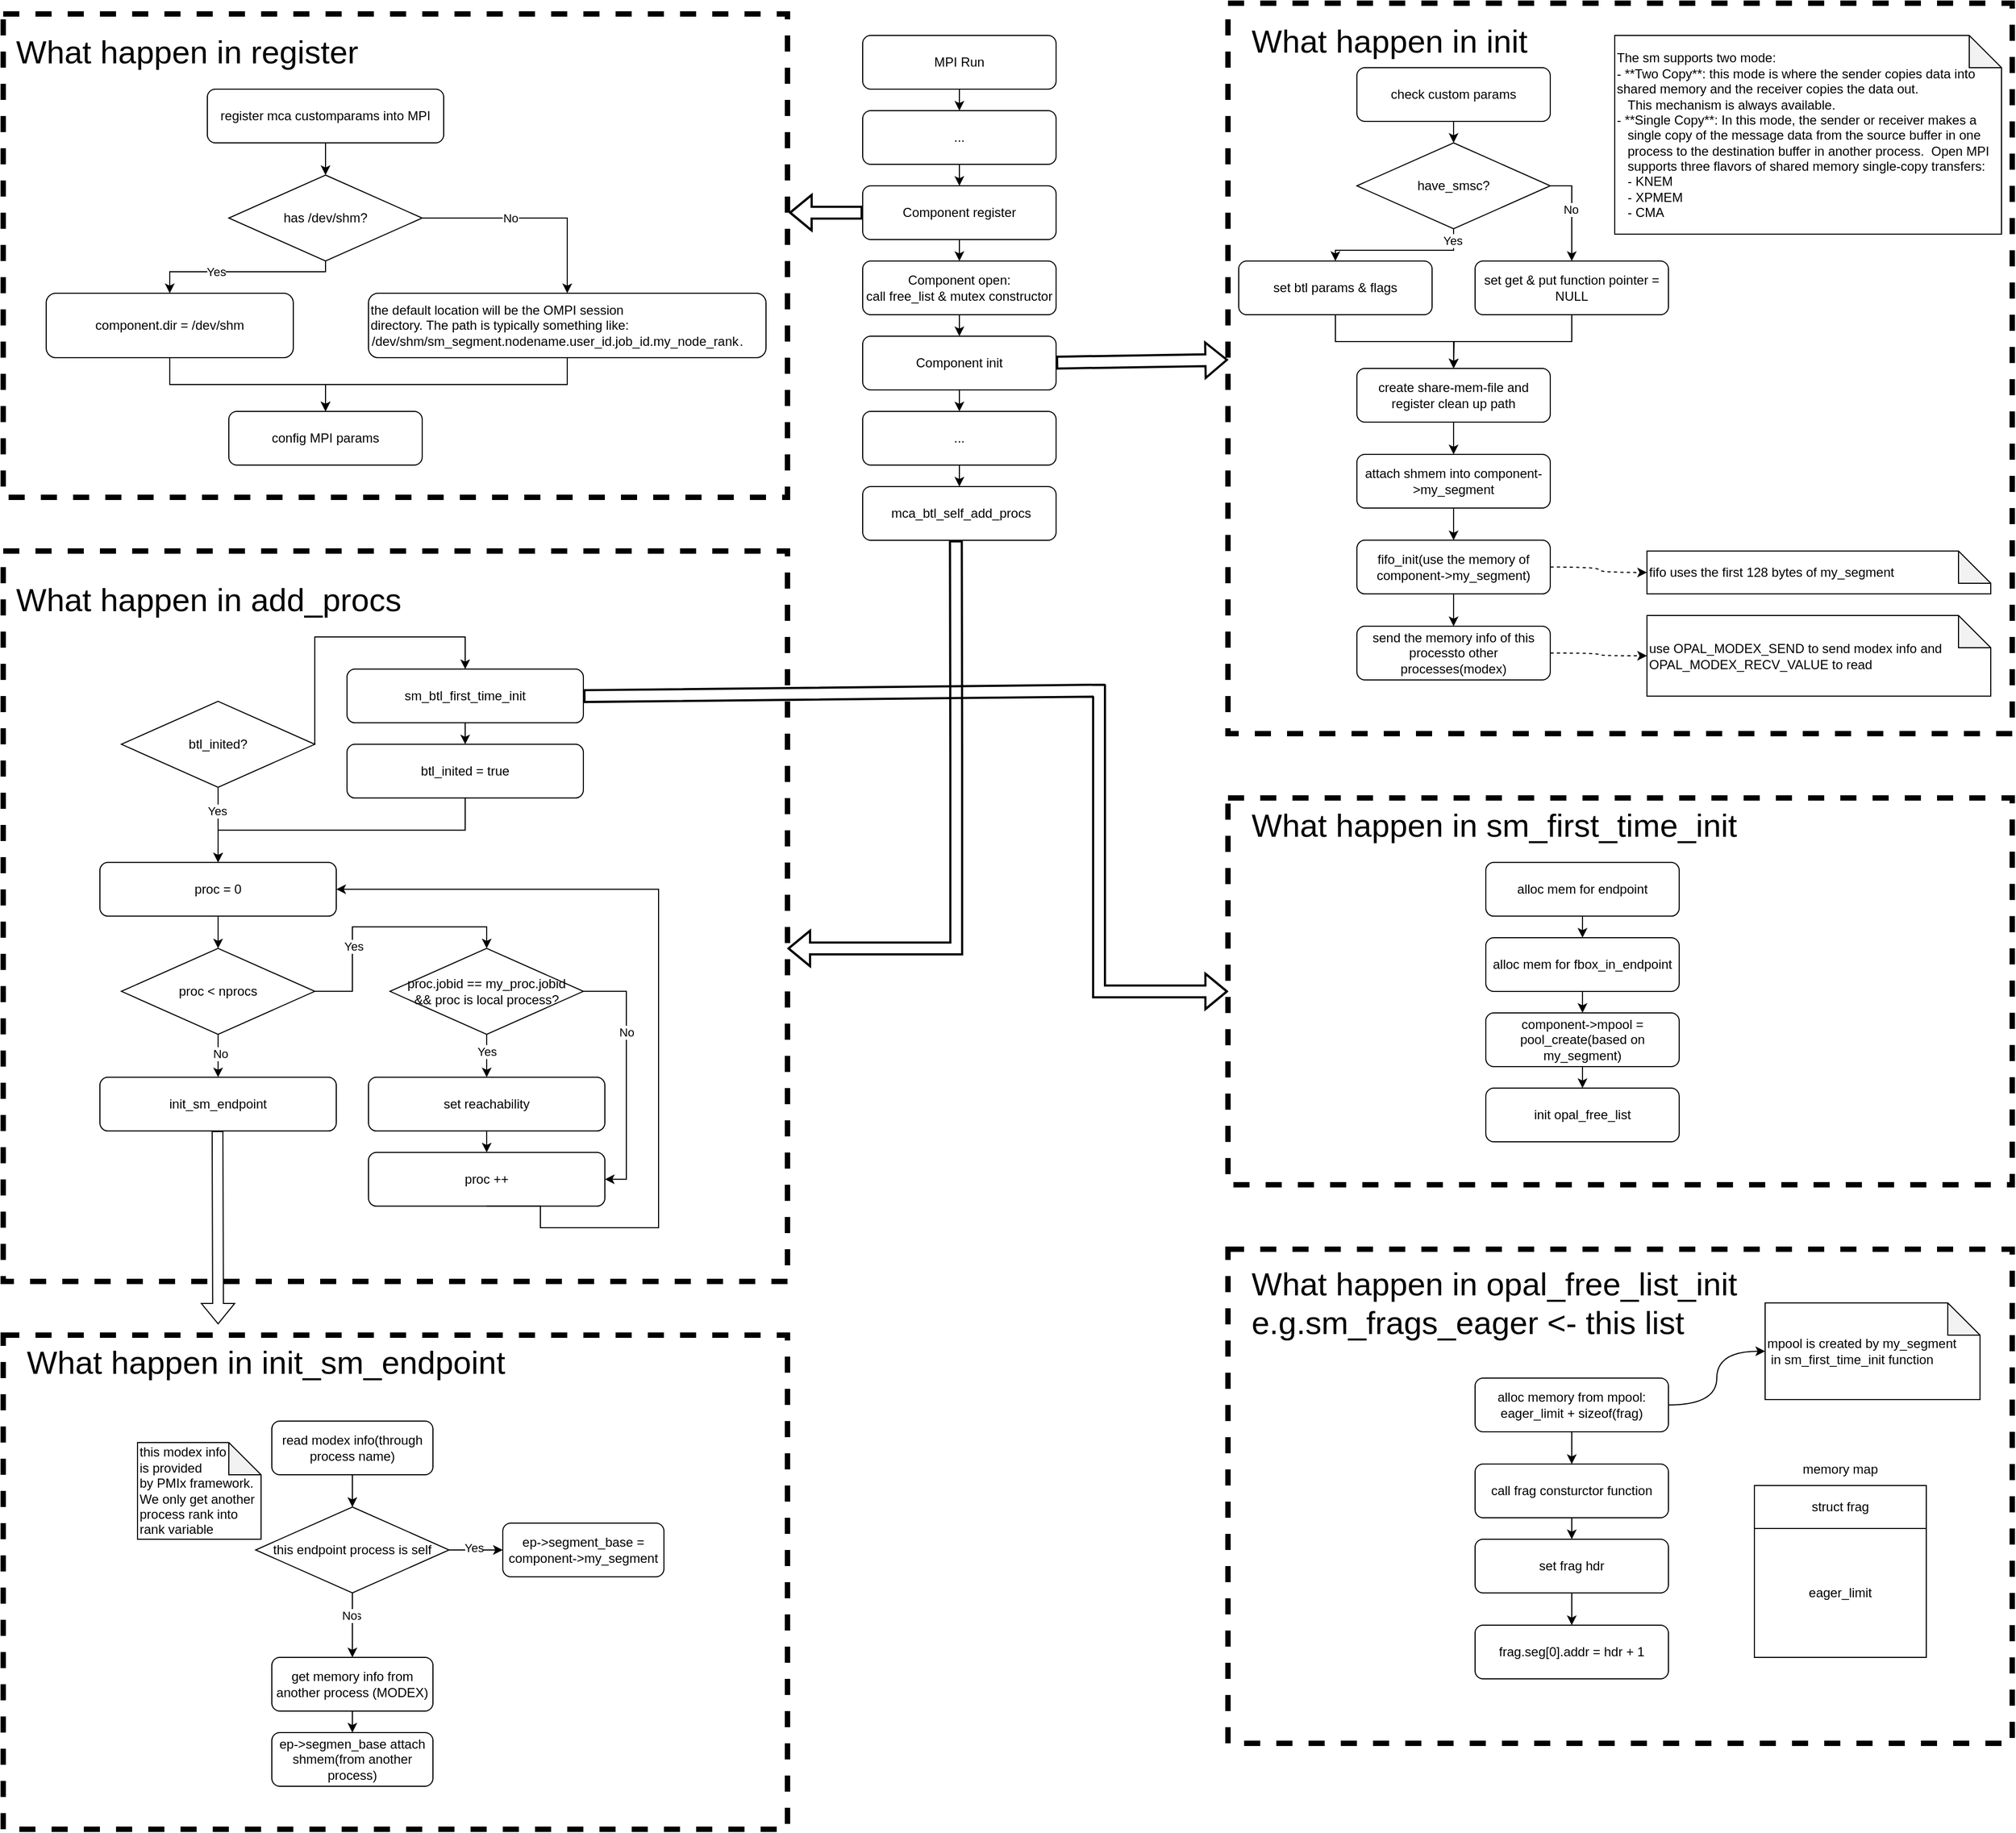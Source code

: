 <mxfile version="28.2.3">
  <diagram name="第 1 页" id="0clAhx5LEloyA3Ilwh2E">
    <mxGraphModel dx="2806" dy="1568" grid="1" gridSize="10" guides="1" tooltips="1" connect="1" arrows="1" fold="1" page="1" pageScale="1" pageWidth="2339" pageHeight="3300" math="0" shadow="0">
      <root>
        <mxCell id="0" />
        <mxCell id="1" parent="0" />
        <mxCell id="W021k8p_-Hx1yk9nC9fz-4" value="" style="rounded=0;whiteSpace=wrap;html=1;fillColor=none;dashed=1;strokeWidth=5;" vertex="1" parent="1">
          <mxGeometry x="1200" y="759.93" width="730" height="360.07" as="geometry" />
        </mxCell>
        <mxCell id="79R4VobELtFQxAv8Cn-7-107" value="" style="rounded=0;whiteSpace=wrap;html=1;fillColor=none;dashed=1;strokeWidth=5;" parent="1" vertex="1">
          <mxGeometry x="1200" y="20" width="730" height="680" as="geometry" />
        </mxCell>
        <mxCell id="79R4VobELtFQxAv8Cn-7-38" value="" style="rounded=0;whiteSpace=wrap;html=1;fillColor=none;dashed=1;strokeWidth=5;" parent="1" vertex="1">
          <mxGeometry x="60" y="530" width="730" height="680" as="geometry" />
        </mxCell>
        <mxCell id="79R4VobELtFQxAv8Cn-7-35" value="" style="rounded=0;whiteSpace=wrap;html=1;fillColor=none;dashed=1;strokeWidth=5;" parent="1" vertex="1">
          <mxGeometry x="60" y="30" width="730" height="450" as="geometry" />
        </mxCell>
        <mxCell id="79R4VobELtFQxAv8Cn-7-2" style="edgeStyle=orthogonalEdgeStyle;rounded=0;orthogonalLoop=1;jettySize=auto;html=1;exitX=0.5;exitY=1;exitDx=0;exitDy=0;entryX=0.5;entryY=0;entryDx=0;entryDy=0;fontFamily=Helvetica;fontSize=12;fontColor=default;" parent="1" source="79R4VobELtFQxAv8Cn-7-3" target="79R4VobELtFQxAv8Cn-7-5" edge="1">
          <mxGeometry relative="1" as="geometry" />
        </mxCell>
        <mxCell id="79R4VobELtFQxAv8Cn-7-3" value="MPI Run" style="rounded=1;whiteSpace=wrap;html=1;fillColor=none;" parent="1" vertex="1">
          <mxGeometry x="860" y="50" width="180" height="50" as="geometry" />
        </mxCell>
        <mxCell id="79R4VobELtFQxAv8Cn-7-4" style="edgeStyle=orthogonalEdgeStyle;rounded=0;orthogonalLoop=1;jettySize=auto;html=1;exitX=0.5;exitY=1;exitDx=0;exitDy=0;entryX=0.5;entryY=0;entryDx=0;entryDy=0;fontFamily=Helvetica;fontSize=12;fontColor=default;" parent="1" source="79R4VobELtFQxAv8Cn-7-5" target="79R4VobELtFQxAv8Cn-7-7" edge="1">
          <mxGeometry relative="1" as="geometry" />
        </mxCell>
        <mxCell id="79R4VobELtFQxAv8Cn-7-5" value="..." style="rounded=1;whiteSpace=wrap;html=1;fillColor=none;" parent="1" vertex="1">
          <mxGeometry x="860" y="120" width="180" height="50" as="geometry" />
        </mxCell>
        <mxCell id="79R4VobELtFQxAv8Cn-7-6" style="edgeStyle=orthogonalEdgeStyle;rounded=0;orthogonalLoop=1;jettySize=auto;html=1;exitX=0.5;exitY=1;exitDx=0;exitDy=0;entryX=0.5;entryY=0;entryDx=0;entryDy=0;fontFamily=Helvetica;fontSize=12;fontColor=default;" parent="1" source="79R4VobELtFQxAv8Cn-7-7" target="79R4VobELtFQxAv8Cn-7-9" edge="1">
          <mxGeometry relative="1" as="geometry" />
        </mxCell>
        <mxCell id="79R4VobELtFQxAv8Cn-7-7" value="Component register" style="rounded=1;whiteSpace=wrap;html=1;fillColor=none;" parent="1" vertex="1">
          <mxGeometry x="860" y="190" width="180" height="50" as="geometry" />
        </mxCell>
        <mxCell id="79R4VobELtFQxAv8Cn-7-8" style="edgeStyle=orthogonalEdgeStyle;rounded=0;orthogonalLoop=1;jettySize=auto;html=1;exitX=0.5;exitY=1;exitDx=0;exitDy=0;entryX=0.5;entryY=0;entryDx=0;entryDy=0;fontFamily=Helvetica;fontSize=12;fontColor=default;" parent="1" source="79R4VobELtFQxAv8Cn-7-9" target="79R4VobELtFQxAv8Cn-7-11" edge="1">
          <mxGeometry relative="1" as="geometry" />
        </mxCell>
        <mxCell id="79R4VobELtFQxAv8Cn-7-9" value="Component open:&lt;div&gt;call free_list &amp;amp; mutex constructor&lt;/div&gt;" style="rounded=1;whiteSpace=wrap;html=1;fillColor=none;" parent="1" vertex="1">
          <mxGeometry x="860" y="260" width="180" height="50" as="geometry" />
        </mxCell>
        <mxCell id="79R4VobELtFQxAv8Cn-7-10" style="edgeStyle=orthogonalEdgeStyle;rounded=0;orthogonalLoop=1;jettySize=auto;html=1;exitX=0.5;exitY=1;exitDx=0;exitDy=0;entryX=0.5;entryY=0;entryDx=0;entryDy=0;fontFamily=Helvetica;fontSize=12;fontColor=default;" parent="1" source="79R4VobELtFQxAv8Cn-7-11" target="79R4VobELtFQxAv8Cn-7-13" edge="1">
          <mxGeometry relative="1" as="geometry" />
        </mxCell>
        <mxCell id="79R4VobELtFQxAv8Cn-7-11" value="Component init" style="rounded=1;whiteSpace=wrap;html=1;fillColor=none;" parent="1" vertex="1">
          <mxGeometry x="860" y="330" width="180" height="50" as="geometry" />
        </mxCell>
        <mxCell id="79R4VobELtFQxAv8Cn-7-12" style="edgeStyle=orthogonalEdgeStyle;rounded=0;orthogonalLoop=1;jettySize=auto;html=1;exitX=0.5;exitY=1;exitDx=0;exitDy=0;entryX=0.5;entryY=0;entryDx=0;entryDy=0;fontFamily=Helvetica;fontSize=12;fontColor=default;" parent="1" source="79R4VobELtFQxAv8Cn-7-13" target="79R4VobELtFQxAv8Cn-7-14" edge="1">
          <mxGeometry relative="1" as="geometry" />
        </mxCell>
        <mxCell id="79R4VobELtFQxAv8Cn-7-13" value="..." style="rounded=1;whiteSpace=wrap;html=1;fillColor=none;" parent="1" vertex="1">
          <mxGeometry x="860" y="400" width="180" height="50" as="geometry" />
        </mxCell>
        <mxCell id="79R4VobELtFQxAv8Cn-7-14" value="&amp;nbsp;mca_btl_self_add_procs" style="rounded=1;whiteSpace=wrap;html=1;fillColor=none;" parent="1" vertex="1">
          <mxGeometry x="860" y="470" width="180" height="50" as="geometry" />
        </mxCell>
        <mxCell id="79R4VobELtFQxAv8Cn-7-21" style="edgeStyle=orthogonalEdgeStyle;rounded=0;orthogonalLoop=1;jettySize=auto;html=1;exitX=0.5;exitY=1;exitDx=0;exitDy=0;entryX=0.5;entryY=0;entryDx=0;entryDy=0;" parent="1" source="79R4VobELtFQxAv8Cn-7-18" target="79R4VobELtFQxAv8Cn-7-20" edge="1">
          <mxGeometry relative="1" as="geometry" />
        </mxCell>
        <mxCell id="79R4VobELtFQxAv8Cn-7-18" value="register mca customparams into MPI" style="rounded=1;whiteSpace=wrap;html=1;fillColor=none;" parent="1" vertex="1">
          <mxGeometry x="250" y="100" width="220" height="50" as="geometry" />
        </mxCell>
        <mxCell id="79R4VobELtFQxAv8Cn-7-27" style="edgeStyle=orthogonalEdgeStyle;rounded=0;orthogonalLoop=1;jettySize=auto;html=1;exitX=0.5;exitY=1;exitDx=0;exitDy=0;" parent="1" source="79R4VobELtFQxAv8Cn-7-20" target="79R4VobELtFQxAv8Cn-7-22" edge="1">
          <mxGeometry relative="1" as="geometry">
            <Array as="points">
              <mxPoint x="360" y="270" />
              <mxPoint x="215" y="270" />
            </Array>
          </mxGeometry>
        </mxCell>
        <mxCell id="79R4VobELtFQxAv8Cn-7-28" value="Yes" style="edgeLabel;html=1;align=center;verticalAlign=middle;resizable=0;points=[];" parent="79R4VobELtFQxAv8Cn-7-27" vertex="1" connectable="0">
          <mxGeometry x="0.288" relative="1" as="geometry">
            <mxPoint as="offset" />
          </mxGeometry>
        </mxCell>
        <mxCell id="79R4VobELtFQxAv8Cn-7-29" style="edgeStyle=orthogonalEdgeStyle;rounded=0;orthogonalLoop=1;jettySize=auto;html=1;exitX=1;exitY=0.5;exitDx=0;exitDy=0;entryX=0.5;entryY=0;entryDx=0;entryDy=0;" parent="1" source="79R4VobELtFQxAv8Cn-7-20" target="79R4VobELtFQxAv8Cn-7-23" edge="1">
          <mxGeometry relative="1" as="geometry" />
        </mxCell>
        <mxCell id="79R4VobELtFQxAv8Cn-7-30" value="No" style="edgeLabel;html=1;align=center;verticalAlign=middle;resizable=0;points=[];" parent="79R4VobELtFQxAv8Cn-7-29" vertex="1" connectable="0">
          <mxGeometry x="-0.202" relative="1" as="geometry">
            <mxPoint as="offset" />
          </mxGeometry>
        </mxCell>
        <mxCell id="79R4VobELtFQxAv8Cn-7-20" value="has /dev/shm?" style="rhombus;whiteSpace=wrap;html=1;" parent="1" vertex="1">
          <mxGeometry x="270" y="180" width="180" height="80" as="geometry" />
        </mxCell>
        <mxCell id="79R4VobELtFQxAv8Cn-7-32" style="edgeStyle=orthogonalEdgeStyle;rounded=0;orthogonalLoop=1;jettySize=auto;html=1;exitX=0.5;exitY=1;exitDx=0;exitDy=0;entryX=0.5;entryY=0;entryDx=0;entryDy=0;" parent="1" source="79R4VobELtFQxAv8Cn-7-22" target="79R4VobELtFQxAv8Cn-7-31" edge="1">
          <mxGeometry relative="1" as="geometry" />
        </mxCell>
        <mxCell id="79R4VobELtFQxAv8Cn-7-22" value="component.dir = /dev/shm" style="rounded=1;whiteSpace=wrap;html=1;fillColor=none;" parent="1" vertex="1">
          <mxGeometry x="100" y="290" width="230" height="60" as="geometry" />
        </mxCell>
        <mxCell id="79R4VobELtFQxAv8Cn-7-33" style="edgeStyle=orthogonalEdgeStyle;rounded=0;orthogonalLoop=1;jettySize=auto;html=1;exitX=0.5;exitY=1;exitDx=0;exitDy=0;entryX=0.5;entryY=0;entryDx=0;entryDy=0;" parent="1" source="79R4VobELtFQxAv8Cn-7-23" target="79R4VobELtFQxAv8Cn-7-31" edge="1">
          <mxGeometry relative="1" as="geometry" />
        </mxCell>
        <mxCell id="79R4VobELtFQxAv8Cn-7-23" value="&lt;div&gt;&lt;span style=&quot;background-color: transparent; color: light-dark(rgb(0, 0, 0), rgb(255, 255, 255));&quot;&gt;the default location will be the OMPI session&lt;/span&gt;&lt;/div&gt;&lt;div style=&quot;&quot;&gt;directory. The path is typically something like:&lt;/div&gt;&lt;div&gt;``/dev/shm/sm_segment.nodename.user_id.job_id.my_node_rank``.&lt;/div&gt;" style="rounded=1;whiteSpace=wrap;html=1;fillColor=none;container=1;align=left;" parent="1" vertex="1">
          <mxGeometry x="400" y="290" width="370" height="60" as="geometry" />
        </mxCell>
        <mxCell id="79R4VobELtFQxAv8Cn-7-31" value="config MPI params" style="rounded=1;whiteSpace=wrap;html=1;fillColor=none;" parent="1" vertex="1">
          <mxGeometry x="270" y="400" width="180" height="50" as="geometry" />
        </mxCell>
        <mxCell id="79R4VobELtFQxAv8Cn-7-37" value="What happen in register" style="text;html=1;align=left;verticalAlign=middle;whiteSpace=wrap;rounded=0;fontSize=30;" parent="1" vertex="1">
          <mxGeometry x="70" y="50" width="390" height="30" as="geometry" />
        </mxCell>
        <mxCell id="79R4VobELtFQxAv8Cn-7-39" style="edgeStyle=orthogonalEdgeStyle;rounded=0;orthogonalLoop=1;jettySize=auto;html=1;exitX=0.5;exitY=1;exitDx=0;exitDy=0;entryX=0.5;entryY=0;entryDx=0;entryDy=0;" parent="1" source="79R4VobELtFQxAv8Cn-7-40" target="79R4VobELtFQxAv8Cn-7-45" edge="1">
          <mxGeometry relative="1" as="geometry" />
        </mxCell>
        <mxCell id="79R4VobELtFQxAv8Cn-7-40" value="proc = 0" style="rounded=1;whiteSpace=wrap;html=1;fillColor=none;" parent="1" vertex="1">
          <mxGeometry x="150" y="819.93" width="220" height="50" as="geometry" />
        </mxCell>
        <mxCell id="79R4VobELtFQxAv8Cn-7-55" style="edgeStyle=orthogonalEdgeStyle;rounded=0;orthogonalLoop=1;jettySize=auto;html=1;exitX=1;exitY=0.5;exitDx=0;exitDy=0;entryX=0.5;entryY=0;entryDx=0;entryDy=0;" parent="1" source="79R4VobELtFQxAv8Cn-7-45" target="79R4VobELtFQxAv8Cn-7-54" edge="1">
          <mxGeometry relative="1" as="geometry" />
        </mxCell>
        <mxCell id="79R4VobELtFQxAv8Cn-7-56" value="Yes" style="edgeLabel;html=1;align=center;verticalAlign=middle;resizable=0;points=[];" parent="79R4VobELtFQxAv8Cn-7-55" vertex="1" connectable="0">
          <mxGeometry x="-0.354" y="-1" relative="1" as="geometry">
            <mxPoint as="offset" />
          </mxGeometry>
        </mxCell>
        <mxCell id="79R4VobELtFQxAv8Cn-7-59" style="edgeStyle=orthogonalEdgeStyle;rounded=0;orthogonalLoop=1;jettySize=auto;html=1;exitX=0.5;exitY=1;exitDx=0;exitDy=0;entryX=0.5;entryY=0;entryDx=0;entryDy=0;" parent="1" source="79R4VobELtFQxAv8Cn-7-45" target="79R4VobELtFQxAv8Cn-7-58" edge="1">
          <mxGeometry relative="1" as="geometry" />
        </mxCell>
        <mxCell id="79R4VobELtFQxAv8Cn-7-73" value="No" style="edgeLabel;html=1;align=center;verticalAlign=middle;resizable=0;points=[];" parent="79R4VobELtFQxAv8Cn-7-59" vertex="1" connectable="0">
          <mxGeometry x="-0.128" y="2" relative="1" as="geometry">
            <mxPoint as="offset" />
          </mxGeometry>
        </mxCell>
        <mxCell id="79R4VobELtFQxAv8Cn-7-45" value="proc &amp;lt; nprocs" style="rhombus;whiteSpace=wrap;html=1;fillColor=none;" parent="1" vertex="1">
          <mxGeometry x="170" y="899.93" width="180" height="80" as="geometry" />
        </mxCell>
        <mxCell id="79R4VobELtFQxAv8Cn-7-51" value="What happen in add_procs" style="text;html=1;align=left;verticalAlign=middle;whiteSpace=wrap;rounded=0;fontSize=30;" parent="1" vertex="1">
          <mxGeometry x="70" y="560" width="390" height="30" as="geometry" />
        </mxCell>
        <mxCell id="79R4VobELtFQxAv8Cn-7-62" style="edgeStyle=orthogonalEdgeStyle;rounded=0;orthogonalLoop=1;jettySize=auto;html=1;exitX=0.5;exitY=1;exitDx=0;exitDy=0;entryX=0.5;entryY=0;entryDx=0;entryDy=0;" parent="1" source="79R4VobELtFQxAv8Cn-7-54" target="79R4VobELtFQxAv8Cn-7-61" edge="1">
          <mxGeometry relative="1" as="geometry" />
        </mxCell>
        <mxCell id="79R4VobELtFQxAv8Cn-7-66" value="Yes" style="edgeLabel;html=1;align=center;verticalAlign=middle;resizable=0;points=[];" parent="79R4VobELtFQxAv8Cn-7-62" vertex="1" connectable="0">
          <mxGeometry x="-0.189" relative="1" as="geometry">
            <mxPoint as="offset" />
          </mxGeometry>
        </mxCell>
        <mxCell id="79R4VobELtFQxAv8Cn-7-64" style="edgeStyle=orthogonalEdgeStyle;rounded=0;orthogonalLoop=1;jettySize=auto;html=1;exitX=1;exitY=0.5;exitDx=0;exitDy=0;entryX=1;entryY=0.5;entryDx=0;entryDy=0;" parent="1" source="79R4VobELtFQxAv8Cn-7-54" target="79R4VobELtFQxAv8Cn-7-63" edge="1">
          <mxGeometry relative="1" as="geometry" />
        </mxCell>
        <mxCell id="79R4VobELtFQxAv8Cn-7-67" value="No" style="edgeLabel;html=1;align=center;verticalAlign=middle;resizable=0;points=[];" parent="79R4VobELtFQxAv8Cn-7-64" vertex="1" connectable="0">
          <mxGeometry x="-0.342" relative="1" as="geometry">
            <mxPoint as="offset" />
          </mxGeometry>
        </mxCell>
        <mxCell id="79R4VobELtFQxAv8Cn-7-54" value="proc.jobid == my_proc.jobid&lt;div&gt;&amp;amp;&amp;amp; proc is local process?&lt;/div&gt;" style="rhombus;whiteSpace=wrap;html=1;fillColor=none;" parent="1" vertex="1">
          <mxGeometry x="420" y="899.93" width="180" height="80" as="geometry" />
        </mxCell>
        <mxCell id="79R4VobELtFQxAv8Cn-7-58" value="init_sm_endpoint" style="rounded=1;whiteSpace=wrap;html=1;fillColor=none;" parent="1" vertex="1">
          <mxGeometry x="150" y="1019.93" width="220" height="50" as="geometry" />
        </mxCell>
        <mxCell id="79R4VobELtFQxAv8Cn-7-68" style="edgeStyle=orthogonalEdgeStyle;rounded=0;orthogonalLoop=1;jettySize=auto;html=1;exitX=0.5;exitY=1;exitDx=0;exitDy=0;entryX=0.5;entryY=0;entryDx=0;entryDy=0;" parent="1" source="79R4VobELtFQxAv8Cn-7-61" target="79R4VobELtFQxAv8Cn-7-63" edge="1">
          <mxGeometry relative="1" as="geometry" />
        </mxCell>
        <mxCell id="79R4VobELtFQxAv8Cn-7-61" value="set reachability" style="rounded=1;whiteSpace=wrap;html=1;fillColor=none;" parent="1" vertex="1">
          <mxGeometry x="400" y="1019.93" width="220" height="50" as="geometry" />
        </mxCell>
        <mxCell id="79R4VobELtFQxAv8Cn-7-65" style="edgeStyle=orthogonalEdgeStyle;rounded=0;orthogonalLoop=1;jettySize=auto;html=1;exitX=0.5;exitY=1;exitDx=0;exitDy=0;entryX=1;entryY=0.5;entryDx=0;entryDy=0;" parent="1" source="79R4VobELtFQxAv8Cn-7-63" target="79R4VobELtFQxAv8Cn-7-40" edge="1">
          <mxGeometry relative="1" as="geometry">
            <Array as="points">
              <mxPoint x="560" y="1139.93" />
              <mxPoint x="560" y="1159.93" />
              <mxPoint x="670" y="1159.93" />
              <mxPoint x="670" y="844.93" />
            </Array>
          </mxGeometry>
        </mxCell>
        <mxCell id="79R4VobELtFQxAv8Cn-7-63" value="proc ++" style="rounded=1;whiteSpace=wrap;html=1;fillColor=none;" parent="1" vertex="1">
          <mxGeometry x="400" y="1089.93" width="220" height="50" as="geometry" />
        </mxCell>
        <mxCell id="79R4VobELtFQxAv8Cn-7-71" value="" style="rounded=0;whiteSpace=wrap;html=1;fillColor=none;dashed=1;strokeWidth=5;" parent="1" vertex="1">
          <mxGeometry x="60" y="1260" width="730" height="460" as="geometry" />
        </mxCell>
        <mxCell id="79R4VobELtFQxAv8Cn-7-72" value="What happen in init_sm_endpoint" style="text;html=1;align=left;verticalAlign=middle;whiteSpace=wrap;rounded=0;fontSize=30;" parent="1" vertex="1">
          <mxGeometry x="80" y="1270" width="460" height="30" as="geometry" />
        </mxCell>
        <mxCell id="79R4VobELtFQxAv8Cn-7-75" style="edgeStyle=orthogonalEdgeStyle;rounded=0;orthogonalLoop=1;jettySize=auto;html=1;exitX=0.5;exitY=1;exitDx=0;exitDy=0;entryX=0.5;entryY=0;entryDx=0;entryDy=0;" parent="1" source="79R4VobELtFQxAv8Cn-7-74" target="79R4VobELtFQxAv8Cn-7-40" edge="1">
          <mxGeometry relative="1" as="geometry" />
        </mxCell>
        <mxCell id="79R4VobELtFQxAv8Cn-7-76" value="Yes" style="edgeLabel;html=1;align=center;verticalAlign=middle;resizable=0;points=[];" parent="79R4VobELtFQxAv8Cn-7-75" vertex="1" connectable="0">
          <mxGeometry x="-0.377" y="-1" relative="1" as="geometry">
            <mxPoint as="offset" />
          </mxGeometry>
        </mxCell>
        <mxCell id="79R4VobELtFQxAv8Cn-7-78" style="edgeStyle=orthogonalEdgeStyle;rounded=0;orthogonalLoop=1;jettySize=auto;html=1;exitX=1;exitY=0.5;exitDx=0;exitDy=0;entryX=0.5;entryY=0;entryDx=0;entryDy=0;" parent="1" source="79R4VobELtFQxAv8Cn-7-74" target="79R4VobELtFQxAv8Cn-7-77" edge="1">
          <mxGeometry relative="1" as="geometry">
            <Array as="points">
              <mxPoint x="350" y="609.93" />
              <mxPoint x="490" y="609.93" />
            </Array>
          </mxGeometry>
        </mxCell>
        <mxCell id="79R4VobELtFQxAv8Cn-7-74" value="btl_inited?" style="rhombus;whiteSpace=wrap;html=1;fillColor=none;" parent="1" vertex="1">
          <mxGeometry x="170" y="669.93" width="180" height="80" as="geometry" />
        </mxCell>
        <mxCell id="79R4VobELtFQxAv8Cn-7-80" style="edgeStyle=orthogonalEdgeStyle;rounded=0;orthogonalLoop=1;jettySize=auto;html=1;exitX=0.5;exitY=1;exitDx=0;exitDy=0;entryX=0.5;entryY=0;entryDx=0;entryDy=0;" parent="1" source="79R4VobELtFQxAv8Cn-7-77" target="79R4VobELtFQxAv8Cn-7-79" edge="1">
          <mxGeometry relative="1" as="geometry" />
        </mxCell>
        <mxCell id="79R4VobELtFQxAv8Cn-7-77" value="sm_btl_first_time_init" style="rounded=1;whiteSpace=wrap;html=1;fillColor=none;" parent="1" vertex="1">
          <mxGeometry x="380" y="639.93" width="220" height="50" as="geometry" />
        </mxCell>
        <mxCell id="79R4VobELtFQxAv8Cn-7-81" style="edgeStyle=orthogonalEdgeStyle;rounded=0;orthogonalLoop=1;jettySize=auto;html=1;exitX=0.5;exitY=1;exitDx=0;exitDy=0;entryX=0.5;entryY=0;entryDx=0;entryDy=0;" parent="1" source="79R4VobELtFQxAv8Cn-7-79" target="79R4VobELtFQxAv8Cn-7-40" edge="1">
          <mxGeometry relative="1" as="geometry" />
        </mxCell>
        <mxCell id="79R4VobELtFQxAv8Cn-7-79" value="btl_inited = true" style="rounded=1;whiteSpace=wrap;html=1;fillColor=none;" parent="1" vertex="1">
          <mxGeometry x="380" y="709.93" width="220" height="50" as="geometry" />
        </mxCell>
        <mxCell id="79R4VobELtFQxAv8Cn-7-88" style="edgeStyle=orthogonalEdgeStyle;rounded=0;orthogonalLoop=1;jettySize=auto;html=1;exitX=0.5;exitY=1;exitDx=0;exitDy=0;entryX=0.5;entryY=0;entryDx=0;entryDy=0;" parent="1" source="79R4VobELtFQxAv8Cn-7-85" target="79R4VobELtFQxAv8Cn-7-87" edge="1">
          <mxGeometry relative="1" as="geometry" />
        </mxCell>
        <mxCell id="79R4VobELtFQxAv8Cn-7-85" value="check custom params" style="rounded=1;whiteSpace=wrap;html=1;fillColor=none;" parent="1" vertex="1">
          <mxGeometry x="1320" y="80" width="180" height="50" as="geometry" />
        </mxCell>
        <mxCell id="79R4VobELtFQxAv8Cn-7-93" style="edgeStyle=orthogonalEdgeStyle;rounded=0;orthogonalLoop=1;jettySize=auto;html=1;exitX=0.5;exitY=1;exitDx=0;exitDy=0;entryX=0.5;entryY=0;entryDx=0;entryDy=0;" parent="1" source="79R4VobELtFQxAv8Cn-7-87" target="79R4VobELtFQxAv8Cn-7-91" edge="1">
          <mxGeometry relative="1" as="geometry" />
        </mxCell>
        <mxCell id="79R4VobELtFQxAv8Cn-7-97" value="Yes" style="edgeLabel;html=1;align=center;verticalAlign=middle;resizable=0;points=[];" parent="79R4VobELtFQxAv8Cn-7-93" vertex="1" connectable="0">
          <mxGeometry x="-0.852" y="-1" relative="1" as="geometry">
            <mxPoint as="offset" />
          </mxGeometry>
        </mxCell>
        <mxCell id="79R4VobELtFQxAv8Cn-7-95" style="edgeStyle=orthogonalEdgeStyle;rounded=0;orthogonalLoop=1;jettySize=auto;html=1;exitX=1;exitY=0.5;exitDx=0;exitDy=0;entryX=0.5;entryY=0;entryDx=0;entryDy=0;" parent="1" source="79R4VobELtFQxAv8Cn-7-87" target="79R4VobELtFQxAv8Cn-7-92" edge="1">
          <mxGeometry relative="1" as="geometry" />
        </mxCell>
        <mxCell id="79R4VobELtFQxAv8Cn-7-96" value="No" style="edgeLabel;html=1;align=center;verticalAlign=middle;resizable=0;points=[];" parent="79R4VobELtFQxAv8Cn-7-95" vertex="1" connectable="0">
          <mxGeometry x="-0.08" y="-1" relative="1" as="geometry">
            <mxPoint as="offset" />
          </mxGeometry>
        </mxCell>
        <mxCell id="79R4VobELtFQxAv8Cn-7-87" value="have_smsc?" style="rhombus;whiteSpace=wrap;html=1;fillColor=none;" parent="1" vertex="1">
          <mxGeometry x="1320" y="150" width="180" height="80" as="geometry" />
        </mxCell>
        <mxCell id="79R4VobELtFQxAv8Cn-7-89" value="The sm supports two mode:&lt;div&gt;- **Two Copy**:&amp;nbsp;&lt;span style=&quot;background-color: transparent;&quot;&gt;this mode is&amp;nbsp;&lt;/span&gt;&lt;span style=&quot;background-color: transparent; color: light-dark(rgb(0, 0, 0), rgb(255, 255, 255));&quot;&gt;where the sender copies data into shared memory and the receiver&amp;nbsp;&lt;/span&gt;&lt;span style=&quot;background-color: transparent; color: light-dark(rgb(0, 0, 0), rgb(255, 255, 255));&quot;&gt;copies the data out.&lt;/span&gt;&lt;/div&gt;&lt;div&gt;&lt;span style=&quot;background-color: transparent; color: light-dark(rgb(0, 0, 0), rgb(255, 255, 255));&quot;&gt;&amp;nbsp; &amp;nbsp;This mechanism is always available.&lt;/span&gt;&lt;/div&gt;&lt;div&gt;&lt;span style=&quot;background-color: transparent; color: light-dark(rgb(0, 0, 0), rgb(255, 255, 255));&quot;&gt;- **Single Copy**:&amp;nbsp;&lt;/span&gt;&lt;span style=&quot;background-color: transparent;&quot;&gt;In this mode, the sender or receiver makes a&lt;/span&gt;&lt;/div&gt;&lt;div&gt;&amp;nbsp; &amp;nbsp;single copy of the message data from the source buffer in one&lt;/div&gt;&lt;div&gt;&amp;nbsp; &amp;nbsp;process to the destination buffer in another process.&amp;nbsp; Open MPI&lt;/div&gt;&lt;div&gt;&amp;nbsp; &amp;nbsp;supports three flavors of shared memory single-copy transfers:&lt;/div&gt;&lt;div&gt;&amp;nbsp; &amp;nbsp;- KNEM&lt;/div&gt;&lt;div&gt;&amp;nbsp; &amp;nbsp;- XPMEM&lt;/div&gt;&lt;div&gt;&amp;nbsp; &amp;nbsp;- CMA&lt;/div&gt;" style="shape=note;whiteSpace=wrap;html=1;backgroundOutline=1;darkOpacity=0.05;fillColor=none;align=left;" parent="1" vertex="1">
          <mxGeometry x="1560" y="50" width="360" height="185" as="geometry" />
        </mxCell>
        <mxCell id="79R4VobELtFQxAv8Cn-7-90" style="edgeStyle=orthogonalEdgeStyle;rounded=0;orthogonalLoop=1;jettySize=auto;html=1;exitX=0.5;exitY=1;exitDx=0;exitDy=0;exitPerimeter=0;" parent="1" source="79R4VobELtFQxAv8Cn-7-89" target="79R4VobELtFQxAv8Cn-7-89" edge="1">
          <mxGeometry relative="1" as="geometry" />
        </mxCell>
        <mxCell id="79R4VobELtFQxAv8Cn-7-99" style="edgeStyle=orthogonalEdgeStyle;rounded=0;orthogonalLoop=1;jettySize=auto;html=1;exitX=0.5;exitY=1;exitDx=0;exitDy=0;entryX=0.5;entryY=0;entryDx=0;entryDy=0;" parent="1" source="79R4VobELtFQxAv8Cn-7-91" target="79R4VobELtFQxAv8Cn-7-98" edge="1">
          <mxGeometry relative="1" as="geometry" />
        </mxCell>
        <mxCell id="79R4VobELtFQxAv8Cn-7-91" value="set btl params &amp;amp; flags" style="rounded=1;whiteSpace=wrap;html=1;fillColor=none;" parent="1" vertex="1">
          <mxGeometry x="1210" y="260" width="180" height="50" as="geometry" />
        </mxCell>
        <mxCell id="79R4VobELtFQxAv8Cn-7-100" style="edgeStyle=orthogonalEdgeStyle;rounded=0;orthogonalLoop=1;jettySize=auto;html=1;exitX=0.5;exitY=1;exitDx=0;exitDy=0;" parent="1" source="79R4VobELtFQxAv8Cn-7-92" edge="1">
          <mxGeometry relative="1" as="geometry">
            <mxPoint x="1410" y="360" as="targetPoint" />
          </mxGeometry>
        </mxCell>
        <mxCell id="79R4VobELtFQxAv8Cn-7-92" value="set get &amp;amp; put function pointer = NULL" style="rounded=1;whiteSpace=wrap;html=1;fillColor=none;" parent="1" vertex="1">
          <mxGeometry x="1430" y="260" width="180" height="50" as="geometry" />
        </mxCell>
        <mxCell id="79R4VobELtFQxAv8Cn-7-102" style="edgeStyle=orthogonalEdgeStyle;rounded=0;orthogonalLoop=1;jettySize=auto;html=1;exitX=0.5;exitY=1;exitDx=0;exitDy=0;entryX=0.5;entryY=0;entryDx=0;entryDy=0;" parent="1" source="79R4VobELtFQxAv8Cn-7-98" target="79R4VobELtFQxAv8Cn-7-101" edge="1">
          <mxGeometry relative="1" as="geometry" />
        </mxCell>
        <mxCell id="79R4VobELtFQxAv8Cn-7-98" value="create share-mem-file and register clean up path" style="rounded=1;whiteSpace=wrap;html=1;fillColor=none;" parent="1" vertex="1">
          <mxGeometry x="1320" y="360" width="180" height="50" as="geometry" />
        </mxCell>
        <mxCell id="79R4VobELtFQxAv8Cn-7-104" style="edgeStyle=orthogonalEdgeStyle;rounded=0;orthogonalLoop=1;jettySize=auto;html=1;exitX=0.5;exitY=1;exitDx=0;exitDy=0;entryX=0.5;entryY=0;entryDx=0;entryDy=0;" parent="1" source="79R4VobELtFQxAv8Cn-7-101" target="79R4VobELtFQxAv8Cn-7-103" edge="1">
          <mxGeometry relative="1" as="geometry" />
        </mxCell>
        <mxCell id="79R4VobELtFQxAv8Cn-7-101" value="attach shmem into component-&amp;gt;my_segment" style="rounded=1;whiteSpace=wrap;html=1;fillColor=none;" parent="1" vertex="1">
          <mxGeometry x="1320" y="440" width="180" height="50" as="geometry" />
        </mxCell>
        <mxCell id="79R4VobELtFQxAv8Cn-7-106" style="edgeStyle=orthogonalEdgeStyle;rounded=0;orthogonalLoop=1;jettySize=auto;html=1;exitX=0.5;exitY=1;exitDx=0;exitDy=0;entryX=0.5;entryY=0;entryDx=0;entryDy=0;" parent="1" source="79R4VobELtFQxAv8Cn-7-103" target="79R4VobELtFQxAv8Cn-7-105" edge="1">
          <mxGeometry relative="1" as="geometry" />
        </mxCell>
        <mxCell id="79R4VobELtFQxAv8Cn-7-122" value="" style="edgeStyle=orthogonalEdgeStyle;rounded=0;orthogonalLoop=1;jettySize=auto;html=1;dashed=1;curved=1;" parent="1" source="79R4VobELtFQxAv8Cn-7-103" target="79R4VobELtFQxAv8Cn-7-121" edge="1">
          <mxGeometry relative="1" as="geometry" />
        </mxCell>
        <mxCell id="79R4VobELtFQxAv8Cn-7-103" value="fifo_init(use the memory of component-&amp;gt;my_segment)" style="rounded=1;whiteSpace=wrap;html=1;fillColor=none;" parent="1" vertex="1">
          <mxGeometry x="1320" y="519.93" width="180" height="50" as="geometry" />
        </mxCell>
        <mxCell id="79R4VobELtFQxAv8Cn-7-120" value="" style="edgeStyle=orthogonalEdgeStyle;rounded=0;orthogonalLoop=1;jettySize=auto;html=1;dashed=1;curved=1;" parent="1" source="79R4VobELtFQxAv8Cn-7-105" target="79R4VobELtFQxAv8Cn-7-117" edge="1">
          <mxGeometry relative="1" as="geometry" />
        </mxCell>
        <mxCell id="79R4VobELtFQxAv8Cn-7-105" value="send the memory info of this processto other processes(modex)" style="rounded=1;whiteSpace=wrap;html=1;fillColor=none;" parent="1" vertex="1">
          <mxGeometry x="1320" y="600" width="180" height="50" as="geometry" />
        </mxCell>
        <mxCell id="79R4VobELtFQxAv8Cn-7-108" value="What happen in init" style="text;html=1;align=left;verticalAlign=middle;whiteSpace=wrap;rounded=0;fontSize=30;" parent="1" vertex="1">
          <mxGeometry x="1220" y="40" width="280" height="30" as="geometry" />
        </mxCell>
        <mxCell id="79R4VobELtFQxAv8Cn-7-113" value="" style="shape=flexArrow;endArrow=classic;html=1;rounded=0;strokeWidth=2;" parent="1" edge="1">
          <mxGeometry width="50" height="50" relative="1" as="geometry">
            <mxPoint x="1040" y="354.6" as="sourcePoint" />
            <mxPoint x="1200" y="352" as="targetPoint" />
          </mxGeometry>
        </mxCell>
        <mxCell id="79R4VobELtFQxAv8Cn-7-114" value="" style="shape=flexArrow;endArrow=classic;html=1;rounded=0;exitX=0;exitY=0.5;exitDx=0;exitDy=0;entryX=1.002;entryY=0.411;entryDx=0;entryDy=0;entryPerimeter=0;strokeWidth=2;" parent="1" source="79R4VobELtFQxAv8Cn-7-7" target="79R4VobELtFQxAv8Cn-7-35" edge="1">
          <mxGeometry width="50" height="50" relative="1" as="geometry">
            <mxPoint x="850" y="214.6" as="sourcePoint" />
            <mxPoint x="800" y="220" as="targetPoint" />
            <Array as="points">
              <mxPoint x="830" y="215" />
            </Array>
          </mxGeometry>
        </mxCell>
        <mxCell id="79R4VobELtFQxAv8Cn-7-115" value="" style="shape=flexArrow;endArrow=classic;html=1;rounded=0;strokeWidth=2;" parent="1" edge="1">
          <mxGeometry width="50" height="50" relative="1" as="geometry">
            <mxPoint x="946.74" y="520" as="sourcePoint" />
            <mxPoint x="790" y="900" as="targetPoint" />
            <Array as="points">
              <mxPoint x="947.08" y="720" />
              <mxPoint x="947.08" y="900" />
            </Array>
          </mxGeometry>
        </mxCell>
        <mxCell id="79R4VobELtFQxAv8Cn-7-116" value="" style="shape=flexArrow;endArrow=classic;html=1;rounded=0;" parent="1" edge="1">
          <mxGeometry width="50" height="50" relative="1" as="geometry">
            <mxPoint x="259.47" y="1069.93" as="sourcePoint" />
            <mxPoint x="260" y="1250" as="targetPoint" />
          </mxGeometry>
        </mxCell>
        <mxCell id="79R4VobELtFQxAv8Cn-7-117" value="use&amp;nbsp;OPAL_MODEX_SEND to send modex info and OPAL_MODEX_RECV_VALUE to read" style="shape=note;whiteSpace=wrap;html=1;backgroundOutline=1;darkOpacity=0.05;fillColor=none;align=left;" parent="1" vertex="1">
          <mxGeometry x="1590" y="590" width="320" height="75.07" as="geometry" />
        </mxCell>
        <mxCell id="79R4VobELtFQxAv8Cn-7-121" value="fifo uses the first 128 bytes of my_segment" style="shape=note;whiteSpace=wrap;html=1;backgroundOutline=1;darkOpacity=0.05;fillColor=none;align=left;" parent="1" vertex="1">
          <mxGeometry x="1590" y="530" width="320" height="39.93" as="geometry" />
        </mxCell>
        <mxCell id="79R4VobELtFQxAv8Cn-7-126" value="" style="edgeStyle=orthogonalEdgeStyle;rounded=0;orthogonalLoop=1;jettySize=auto;html=1;" parent="1" source="79R4VobELtFQxAv8Cn-7-124" edge="1">
          <mxGeometry relative="1" as="geometry">
            <mxPoint x="385" y="1420" as="targetPoint" />
          </mxGeometry>
        </mxCell>
        <mxCell id="79R4VobELtFQxAv8Cn-7-124" value="read modex info(through process name)" style="rounded=1;whiteSpace=wrap;html=1;fillColor=none;" parent="1" vertex="1">
          <mxGeometry x="310" y="1340" width="150" height="50" as="geometry" />
        </mxCell>
        <mxCell id="79R4VobELtFQxAv8Cn-7-127" value="this modex info&amp;nbsp;&lt;div&gt;is provided&lt;div&gt;by PMIx framework.&amp;nbsp;&lt;div&gt;We only get another&lt;/div&gt;&lt;div&gt;process&amp;nbsp;&lt;span style=&quot;background-color: transparent; color: light-dark(rgb(0, 0, 0), rgb(255, 255, 255));&quot;&gt;rank into&lt;/span&gt;&lt;/div&gt;&lt;div&gt;&lt;span style=&quot;background-color: transparent; color: light-dark(rgb(0, 0, 0), rgb(255, 255, 255));&quot;&gt;rank variable&lt;/span&gt;&lt;/div&gt;&lt;/div&gt;&lt;/div&gt;" style="shape=note;whiteSpace=wrap;html=1;backgroundOutline=1;darkOpacity=0.05;fillColor=none;align=left;" parent="1" vertex="1">
          <mxGeometry x="185" y="1360" width="115" height="90" as="geometry" />
        </mxCell>
        <mxCell id="79R4VobELtFQxAv8Cn-7-131" value="" style="edgeStyle=orthogonalEdgeStyle;rounded=0;orthogonalLoop=1;jettySize=auto;html=1;" parent="1" source="79R4VobELtFQxAv8Cn-7-128" target="79R4VobELtFQxAv8Cn-7-129" edge="1">
          <mxGeometry relative="1" as="geometry" />
        </mxCell>
        <mxCell id="79R4VobELtFQxAv8Cn-7-132" value="Yes" style="edgeLabel;html=1;align=center;verticalAlign=middle;resizable=0;points=[];" parent="79R4VobELtFQxAv8Cn-7-131" vertex="1" connectable="0">
          <mxGeometry x="-0.322" y="-1" relative="1" as="geometry">
            <mxPoint as="offset" />
          </mxGeometry>
        </mxCell>
        <mxCell id="79R4VobELtFQxAv8Cn-7-133" value="No" style="edgeLabel;html=1;align=center;verticalAlign=middle;resizable=0;points=[];" parent="79R4VobELtFQxAv8Cn-7-131" vertex="1" connectable="0">
          <mxGeometry x="-0.322" y="-3" relative="1" as="geometry">
            <mxPoint as="offset" />
          </mxGeometry>
        </mxCell>
        <mxCell id="79R4VobELtFQxAv8Cn-7-134" value="" style="edgeStyle=orthogonalEdgeStyle;rounded=0;orthogonalLoop=1;jettySize=auto;html=1;" parent="1" source="79R4VobELtFQxAv8Cn-7-128" target="79R4VobELtFQxAv8Cn-7-130" edge="1">
          <mxGeometry relative="1" as="geometry" />
        </mxCell>
        <mxCell id="79R4VobELtFQxAv8Cn-7-135" value="Yes" style="edgeLabel;html=1;align=center;verticalAlign=middle;resizable=0;points=[];" parent="79R4VobELtFQxAv8Cn-7-134" vertex="1" connectable="0">
          <mxGeometry x="-0.098" y="2" relative="1" as="geometry">
            <mxPoint as="offset" />
          </mxGeometry>
        </mxCell>
        <mxCell id="79R4VobELtFQxAv8Cn-7-128" value="this endpoint process is self" style="rhombus;whiteSpace=wrap;html=1;fillColor=none;" parent="1" vertex="1">
          <mxGeometry x="295" y="1420" width="180" height="80" as="geometry" />
        </mxCell>
        <mxCell id="95oa1PHuZL-g6GC6NEn--2" style="edgeStyle=orthogonalEdgeStyle;rounded=0;orthogonalLoop=1;jettySize=auto;html=1;exitX=0.5;exitY=1;exitDx=0;exitDy=0;entryX=0.5;entryY=0;entryDx=0;entryDy=0;" parent="1" source="79R4VobELtFQxAv8Cn-7-129" target="95oa1PHuZL-g6GC6NEn--1" edge="1">
          <mxGeometry relative="1" as="geometry" />
        </mxCell>
        <mxCell id="79R4VobELtFQxAv8Cn-7-129" value="get memory info from another process (MODEX)" style="rounded=1;whiteSpace=wrap;html=1;fillColor=none;" parent="1" vertex="1">
          <mxGeometry x="310" y="1560" width="150" height="50" as="geometry" />
        </mxCell>
        <mxCell id="79R4VobELtFQxAv8Cn-7-130" value="ep-&amp;gt;segment_base = component-&amp;gt;my_segment" style="rounded=1;whiteSpace=wrap;html=1;fillColor=none;" parent="1" vertex="1">
          <mxGeometry x="525" y="1435" width="150" height="50" as="geometry" />
        </mxCell>
        <mxCell id="95oa1PHuZL-g6GC6NEn--1" value="ep-&amp;gt;segmen_base attach shmem(from another process)" style="rounded=1;whiteSpace=wrap;html=1;fillColor=none;" parent="1" vertex="1">
          <mxGeometry x="310" y="1630" width="150" height="50" as="geometry" />
        </mxCell>
        <mxCell id="W021k8p_-Hx1yk9nC9fz-9" style="edgeStyle=orthogonalEdgeStyle;rounded=0;orthogonalLoop=1;jettySize=auto;html=1;exitX=0.5;exitY=1;exitDx=0;exitDy=0;entryX=0.5;entryY=0;entryDx=0;entryDy=0;" edge="1" parent="1" source="W021k8p_-Hx1yk9nC9fz-1" target="W021k8p_-Hx1yk9nC9fz-2">
          <mxGeometry relative="1" as="geometry" />
        </mxCell>
        <mxCell id="W021k8p_-Hx1yk9nC9fz-1" value="alloc mem for endpoint&lt;span style=&quot;color: rgba(0, 0, 0, 0); font-family: monospace; font-size: 0px; text-align: start; text-wrap-mode: nowrap;&quot;&gt;%3CmxGraphModel%3E%3Croot%3E%3CmxCell%20id%3D%220%22%2F%3E%3CmxCell%20id%3D%221%22%20parent%3D%220%22%2F%3E%3CmxCell%20id%3D%222%22%20value%3D%22send%20the%20memory%20info%20of%20this%20processto%20other%20processes(modex)%22%20style%3D%22rounded%3D1%3BwhiteSpace%3Dwrap%3Bhtml%3D1%3BfillColor%3Dnone%3B%22%20vertex%3D%221%22%20parent%3D%221%22%3E%3CmxGeometry%20x%3D%221320%22%20y%3D%22600%22%20width%3D%22180%22%20height%3D%2250%22%20as%3D%22geometry%22%2F%3E%3C%2FmxCell%3E%3C%2Froot%3E%3C%2FmxGraphModel%3E&lt;/span&gt;&lt;span style=&quot;color: rgba(0, 0, 0, 0); font-family: monospace; font-size: 0px; text-align: start; text-wrap-mode: nowrap;&quot;&gt;%3CmxGraphModel%3E%3Croot%3E%3CmxCell%20id%3D%220%22%2F%3E%3CmxCell%20id%3D%221%22%20parent%3D%220%22%2F%3E%3CmxCell%20id%3D%222%22%20value%3D%22send%20the%20memory%20info%20of%20this%20processto%20other%20processes(modex)%22%20style%3D%22rounded%3D1%3BwhiteSpace%3Dwrap%3Bhtml%3D1%3BfillColor%3Dnone%3B%22%20vertex%3D%221%22%20parent%3D%221%22%3E%3CmxGeometry%20x%3D%221320%22%20y%3D%22600%22%20width%3D%22180%22%20height%3D%2250%22%20as%3D%22geometry%22%2F%3E%3C%2FmxCell%3E%3C%2Froot%3E%3C%2FmxGraphModel%3E&lt;/span&gt;" style="rounded=1;whiteSpace=wrap;html=1;fillColor=none;" vertex="1" parent="1">
          <mxGeometry x="1440" y="819.93" width="180" height="50" as="geometry" />
        </mxCell>
        <mxCell id="W021k8p_-Hx1yk9nC9fz-10" style="edgeStyle=orthogonalEdgeStyle;rounded=0;orthogonalLoop=1;jettySize=auto;html=1;exitX=0.5;exitY=1;exitDx=0;exitDy=0;entryX=0.5;entryY=0;entryDx=0;entryDy=0;" edge="1" parent="1" source="W021k8p_-Hx1yk9nC9fz-2" target="W021k8p_-Hx1yk9nC9fz-8">
          <mxGeometry relative="1" as="geometry" />
        </mxCell>
        <mxCell id="W021k8p_-Hx1yk9nC9fz-2" value="alloc mem for fbox_in_endpoint" style="rounded=1;whiteSpace=wrap;html=1;fillColor=none;" vertex="1" parent="1">
          <mxGeometry x="1440" y="890" width="180" height="50" as="geometry" />
        </mxCell>
        <mxCell id="W021k8p_-Hx1yk9nC9fz-3" value="init opal_free_list" style="rounded=1;whiteSpace=wrap;html=1;fillColor=none;" vertex="1" parent="1">
          <mxGeometry x="1440" y="1030" width="180" height="50" as="geometry" />
        </mxCell>
        <mxCell id="W021k8p_-Hx1yk9nC9fz-5" value="What happen in sm_first_time_init" style="text;html=1;align=left;verticalAlign=middle;whiteSpace=wrap;rounded=0;fontSize=30;" vertex="1" parent="1">
          <mxGeometry x="1220" y="770" width="490" height="30" as="geometry" />
        </mxCell>
        <mxCell id="W021k8p_-Hx1yk9nC9fz-6" value="" style="shape=flexArrow;endArrow=classic;html=1;rounded=0;entryX=0;entryY=0.5;entryDx=0;entryDy=0;strokeWidth=2;" edge="1" parent="1" target="W021k8p_-Hx1yk9nC9fz-4">
          <mxGeometry width="50" height="50" relative="1" as="geometry">
            <mxPoint x="600" y="665.07" as="sourcePoint" />
            <mxPoint x="670" y="665.07" as="targetPoint" />
            <Array as="points">
              <mxPoint x="1080" y="660" />
              <mxPoint x="1080" y="940" />
            </Array>
          </mxGeometry>
        </mxCell>
        <mxCell id="W021k8p_-Hx1yk9nC9fz-11" style="edgeStyle=orthogonalEdgeStyle;rounded=0;orthogonalLoop=1;jettySize=auto;html=1;exitX=0.5;exitY=1;exitDx=0;exitDy=0;entryX=0.5;entryY=0;entryDx=0;entryDy=0;" edge="1" parent="1" source="W021k8p_-Hx1yk9nC9fz-8" target="W021k8p_-Hx1yk9nC9fz-3">
          <mxGeometry relative="1" as="geometry" />
        </mxCell>
        <mxCell id="W021k8p_-Hx1yk9nC9fz-8" value="component-&amp;gt;mpool = pool_create(based on my_segment)" style="rounded=1;whiteSpace=wrap;html=1;fillColor=none;" vertex="1" parent="1">
          <mxGeometry x="1440" y="960" width="180" height="50" as="geometry" />
        </mxCell>
        <mxCell id="W021k8p_-Hx1yk9nC9fz-12" value="" style="rounded=0;whiteSpace=wrap;html=1;fillColor=none;dashed=1;strokeWidth=5;" vertex="1" parent="1">
          <mxGeometry x="1200" y="1180" width="730" height="460" as="geometry" />
        </mxCell>
        <mxCell id="W021k8p_-Hx1yk9nC9fz-13" value="What happen in opal_free_list_init&lt;div&gt;e.g.sm_frags_eager &amp;lt;- this list&lt;/div&gt;" style="text;html=1;align=left;verticalAlign=middle;whiteSpace=wrap;rounded=0;fontSize=30;" vertex="1" parent="1">
          <mxGeometry x="1220" y="1200" width="490" height="60" as="geometry" />
        </mxCell>
        <mxCell id="W021k8p_-Hx1yk9nC9fz-18" style="edgeStyle=orthogonalEdgeStyle;rounded=0;orthogonalLoop=1;jettySize=auto;html=1;exitX=0.5;exitY=1;exitDx=0;exitDy=0;entryX=0.5;entryY=0;entryDx=0;entryDy=0;" edge="1" parent="1" source="W021k8p_-Hx1yk9nC9fz-14" target="W021k8p_-Hx1yk9nC9fz-15">
          <mxGeometry relative="1" as="geometry" />
        </mxCell>
        <mxCell id="W021k8p_-Hx1yk9nC9fz-14" value="alloc memory from mpool:&lt;br&gt;eager_limit + sizeof(frag)" style="rounded=1;whiteSpace=wrap;html=1;fillColor=none;" vertex="1" parent="1">
          <mxGeometry x="1430" y="1300" width="180" height="50" as="geometry" />
        </mxCell>
        <mxCell id="W021k8p_-Hx1yk9nC9fz-21" style="edgeStyle=orthogonalEdgeStyle;rounded=0;orthogonalLoop=1;jettySize=auto;html=1;exitX=0.5;exitY=1;exitDx=0;exitDy=0;entryX=0.5;entryY=0;entryDx=0;entryDy=0;" edge="1" parent="1" source="W021k8p_-Hx1yk9nC9fz-15" target="W021k8p_-Hx1yk9nC9fz-19">
          <mxGeometry relative="1" as="geometry" />
        </mxCell>
        <mxCell id="W021k8p_-Hx1yk9nC9fz-15" value="call frag consturctor function" style="rounded=1;whiteSpace=wrap;html=1;fillColor=none;" vertex="1" parent="1">
          <mxGeometry x="1430" y="1380" width="180" height="50" as="geometry" />
        </mxCell>
        <mxCell id="W021k8p_-Hx1yk9nC9fz-16" value="mpool is created by my_segment&lt;div&gt;&amp;nbsp;in sm_first_time_init function&amp;nbsp;&lt;/div&gt;" style="shape=note;whiteSpace=wrap;html=1;backgroundOutline=1;darkOpacity=0.05;fillColor=none;align=left;" vertex="1" parent="1">
          <mxGeometry x="1700" y="1230" width="200" height="90" as="geometry" />
        </mxCell>
        <mxCell id="W021k8p_-Hx1yk9nC9fz-17" style="edgeStyle=orthogonalEdgeStyle;rounded=0;orthogonalLoop=1;jettySize=auto;html=1;exitX=1;exitY=0.5;exitDx=0;exitDy=0;entryX=0;entryY=0.5;entryDx=0;entryDy=0;entryPerimeter=0;curved=1;" edge="1" parent="1" source="W021k8p_-Hx1yk9nC9fz-14" target="W021k8p_-Hx1yk9nC9fz-16">
          <mxGeometry relative="1" as="geometry" />
        </mxCell>
        <mxCell id="W021k8p_-Hx1yk9nC9fz-22" style="edgeStyle=orthogonalEdgeStyle;rounded=0;orthogonalLoop=1;jettySize=auto;html=1;exitX=0.5;exitY=1;exitDx=0;exitDy=0;entryX=0.5;entryY=0;entryDx=0;entryDy=0;" edge="1" parent="1" source="W021k8p_-Hx1yk9nC9fz-19" target="W021k8p_-Hx1yk9nC9fz-20">
          <mxGeometry relative="1" as="geometry" />
        </mxCell>
        <mxCell id="W021k8p_-Hx1yk9nC9fz-19" value="set frag hdr" style="rounded=1;whiteSpace=wrap;html=1;fillColor=none;" vertex="1" parent="1">
          <mxGeometry x="1430" y="1450" width="180" height="50" as="geometry" />
        </mxCell>
        <mxCell id="W021k8p_-Hx1yk9nC9fz-20" value="frag.seg[0].addr = hdr + 1" style="rounded=1;whiteSpace=wrap;html=1;fillColor=none;" vertex="1" parent="1">
          <mxGeometry x="1430" y="1530" width="180" height="50" as="geometry" />
        </mxCell>
        <mxCell id="W021k8p_-Hx1yk9nC9fz-23" value="" style="rounded=0;whiteSpace=wrap;html=1;fillColor=none;" vertex="1" parent="1">
          <mxGeometry x="1690" y="1400" width="160" height="160" as="geometry" />
        </mxCell>
        <mxCell id="W021k8p_-Hx1yk9nC9fz-24" value="" style="endArrow=none;html=1;rounded=0;exitX=0;exitY=0.25;exitDx=0;exitDy=0;entryX=1;entryY=0.25;entryDx=0;entryDy=0;" edge="1" parent="1" source="W021k8p_-Hx1yk9nC9fz-23" target="W021k8p_-Hx1yk9nC9fz-23">
          <mxGeometry width="50" height="50" relative="1" as="geometry">
            <mxPoint x="1730" y="1470" as="sourcePoint" />
            <mxPoint x="1780" y="1420" as="targetPoint" />
          </mxGeometry>
        </mxCell>
        <mxCell id="W021k8p_-Hx1yk9nC9fz-25" value="struct frag" style="text;html=1;align=center;verticalAlign=middle;whiteSpace=wrap;rounded=0;" vertex="1" parent="1">
          <mxGeometry x="1740" y="1405" width="60" height="30" as="geometry" />
        </mxCell>
        <mxCell id="W021k8p_-Hx1yk9nC9fz-26" value="eager_limit" style="text;html=1;align=center;verticalAlign=middle;whiteSpace=wrap;rounded=0;" vertex="1" parent="1">
          <mxGeometry x="1740" y="1485" width="60" height="30" as="geometry" />
        </mxCell>
        <mxCell id="W021k8p_-Hx1yk9nC9fz-27" value="memory map" style="text;html=1;align=center;verticalAlign=middle;whiteSpace=wrap;rounded=0;" vertex="1" parent="1">
          <mxGeometry x="1725" y="1370" width="90" height="30" as="geometry" />
        </mxCell>
      </root>
    </mxGraphModel>
  </diagram>
</mxfile>
